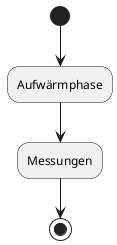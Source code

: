 @startuml

(*) --> "Aufwärmphase"

"Aufwärmphase" --> "Messungen"

"Messungen"  --> (*)

@enduml

@startuml

[*] --> Aufwärmphase
Aufwärmphase: Warte bis Temperatur fällt

Aufwärmphase --> Temperaturvorhersage
Temperaturvorhersage: Messwerte aufzeichnen

Temperaturvorhersage --> [*]

@enduml

@startuml "Tea Time Application"

class OledDisplay {
    display : SSD1306AsciiWire
    
    void initializeDisplay()
    void showHeating()
    void updateRemainingTime()
}

class TemperatureSensor {
    - sensor : DallasTemperature
}

class SerialTempInput {
}

class SerialInterface {
    - serial : Serial

    + void handleSerial()
}

class TeaTimer {
    temperatures[] : double
    times[] : double
    - temp[] : double
    - index : int
    - timeDrink : double
    - timeCold : double

    void addData(double, double)
    void computeTimes()
    void updateAmbientTemp()
    void updateDataOutput()
}

class WebServer {

}
hide WebServer members

class MQTT {
    ip_address: string
    port: string
    void reconnect()
    void sendTemperature()
    void sendTimeDrink()
    void sendTimeCold()
}

class SerialOutput {

}

class Parameters {
    refreshRate : int
    targetTemp : double
    coldTemp : double
    .. IP settings ..
    ipAddress : string
    SSID : string
    Password : string
    --
    
    + bool setParam()
    + any getParam()
}

interface DataOutput {
    void updateDisplayedData()
}

interface DataInput {
    double getTemperature()
}


TeaTimer <-- TemperatureSensor
TeaTimer <-- SerialTempInput
DataInput <|.. TemperatureSensor
DataInput <|.. SerialTempInput
DataOutput <|.. OledDisplay
DataOutput <|.. WebServer
DataOutput <|.. MQTT
DataOutput <|.. SerialOutput
TeaTimer <-- OledDisplay
TeaTimer <-- WebServer
TeaTimer <-- MQTT
TeaTimer <-- SerialOutput
TeaTimer o-- Parameters

SerialOutput --> SerialInterface
SerialTempInput --> SerialInterface
Parameters --> SerialInterface

note "Not in release v1 ;-)" as not_now_note
WebServer .. not_now_note
MQTT .. not_now_note

note "Configuration of the device" as config_note
config_note .. Parameters

note right of SerialInterface: For config and testing

@enduml
